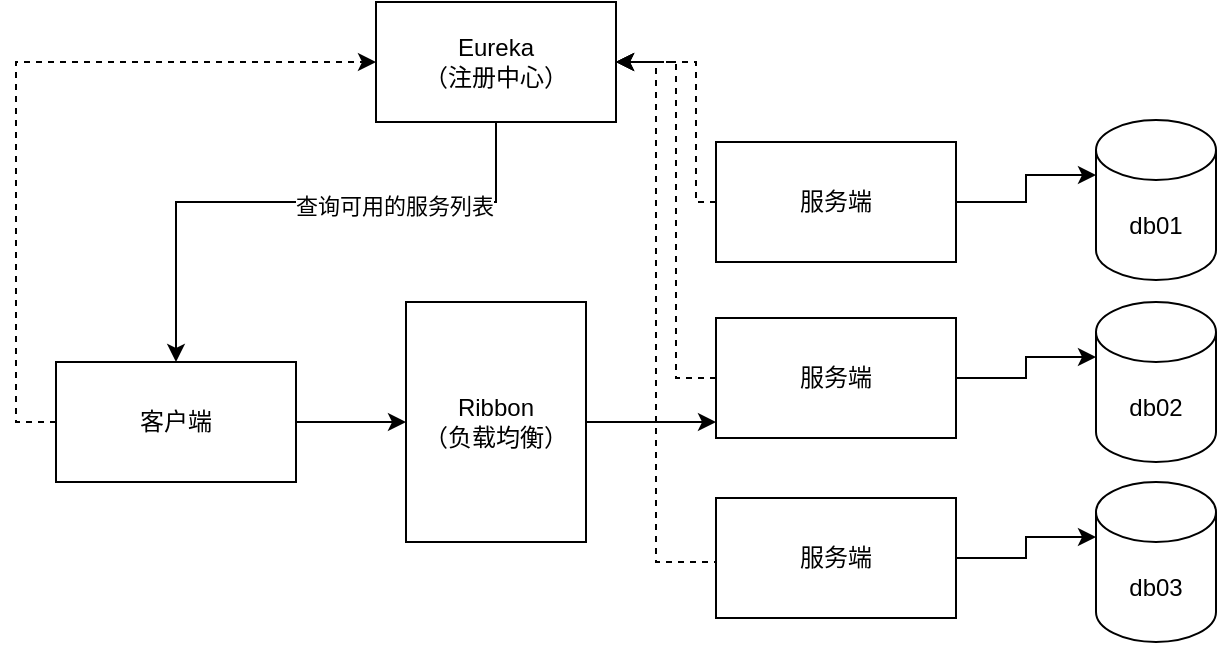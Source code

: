 <mxfile version="15.8.6" type="github">
  <diagram id="AYbKf2USrAufNYC-3ODh" name="Page-1">
    <mxGraphModel dx="788" dy="493" grid="1" gridSize="10" guides="1" tooltips="1" connect="1" arrows="1" fold="1" page="1" pageScale="1" pageWidth="827" pageHeight="1169" math="0" shadow="0">
      <root>
        <mxCell id="0" />
        <mxCell id="1" parent="0" />
        <mxCell id="S9Bdl199EEvKlwy5YWz2-10" style="edgeStyle=orthogonalEdgeStyle;rounded=0;orthogonalLoop=1;jettySize=auto;html=1;exitX=0.5;exitY=1;exitDx=0;exitDy=0;entryX=0.5;entryY=0;entryDx=0;entryDy=0;" edge="1" parent="1" source="S9Bdl199EEvKlwy5YWz2-1" target="S9Bdl199EEvKlwy5YWz2-2">
          <mxGeometry relative="1" as="geometry">
            <Array as="points">
              <mxPoint x="340" y="200" />
              <mxPoint x="180" y="200" />
            </Array>
          </mxGeometry>
        </mxCell>
        <mxCell id="S9Bdl199EEvKlwy5YWz2-11" value="查询可用的服务列表" style="edgeLabel;html=1;align=center;verticalAlign=middle;resizable=0;points=[];" vertex="1" connectable="0" parent="S9Bdl199EEvKlwy5YWz2-10">
          <mxGeometry x="-0.348" y="2" relative="1" as="geometry">
            <mxPoint as="offset" />
          </mxGeometry>
        </mxCell>
        <mxCell id="S9Bdl199EEvKlwy5YWz2-1" value="&lt;font style=&quot;vertical-align: inherit&quot;&gt;&lt;font style=&quot;vertical-align: inherit&quot;&gt;Eureka&lt;br&gt;（注册中心）&lt;/font&gt;&lt;/font&gt;" style="rounded=0;whiteSpace=wrap;html=1;" vertex="1" parent="1">
          <mxGeometry x="280" y="100" width="120" height="60" as="geometry" />
        </mxCell>
        <mxCell id="S9Bdl199EEvKlwy5YWz2-9" style="edgeStyle=orthogonalEdgeStyle;rounded=0;orthogonalLoop=1;jettySize=auto;html=1;exitX=0;exitY=0.5;exitDx=0;exitDy=0;entryX=0;entryY=0.5;entryDx=0;entryDy=0;dashed=1;" edge="1" parent="1" source="S9Bdl199EEvKlwy5YWz2-2" target="S9Bdl199EEvKlwy5YWz2-1">
          <mxGeometry relative="1" as="geometry" />
        </mxCell>
        <mxCell id="S9Bdl199EEvKlwy5YWz2-13" style="edgeStyle=orthogonalEdgeStyle;rounded=0;orthogonalLoop=1;jettySize=auto;html=1;exitX=1;exitY=0.5;exitDx=0;exitDy=0;entryX=0;entryY=0.5;entryDx=0;entryDy=0;" edge="1" parent="1" source="S9Bdl199EEvKlwy5YWz2-2" target="S9Bdl199EEvKlwy5YWz2-15">
          <mxGeometry relative="1" as="geometry">
            <mxPoint x="270" y="310" as="targetPoint" />
          </mxGeometry>
        </mxCell>
        <mxCell id="S9Bdl199EEvKlwy5YWz2-2" value="&lt;font style=&quot;vertical-align: inherit&quot;&gt;&lt;font style=&quot;vertical-align: inherit&quot;&gt;客户端&lt;/font&gt;&lt;/font&gt;" style="rounded=0;whiteSpace=wrap;html=1;" vertex="1" parent="1">
          <mxGeometry x="120" y="280" width="120" height="60" as="geometry" />
        </mxCell>
        <mxCell id="S9Bdl199EEvKlwy5YWz2-7" style="edgeStyle=orthogonalEdgeStyle;rounded=0;orthogonalLoop=1;jettySize=auto;html=1;exitX=0;exitY=0.5;exitDx=0;exitDy=0;entryX=1;entryY=0.5;entryDx=0;entryDy=0;dashed=1;" edge="1" parent="1" source="S9Bdl199EEvKlwy5YWz2-5" target="S9Bdl199EEvKlwy5YWz2-1">
          <mxGeometry relative="1" as="geometry">
            <mxPoint x="360" y="150" as="targetPoint" />
            <Array as="points">
              <mxPoint x="450" y="380" />
              <mxPoint x="420" y="380" />
              <mxPoint x="420" y="130" />
            </Array>
          </mxGeometry>
        </mxCell>
        <mxCell id="S9Bdl199EEvKlwy5YWz2-22" style="edgeStyle=orthogonalEdgeStyle;rounded=0;orthogonalLoop=1;jettySize=auto;html=1;exitX=1;exitY=0.5;exitDx=0;exitDy=0;entryX=0;entryY=0;entryDx=0;entryDy=27.5;entryPerimeter=0;" edge="1" parent="1" source="S9Bdl199EEvKlwy5YWz2-3" target="S9Bdl199EEvKlwy5YWz2-19">
          <mxGeometry relative="1" as="geometry" />
        </mxCell>
        <mxCell id="S9Bdl199EEvKlwy5YWz2-3" value="&lt;font style=&quot;vertical-align: inherit&quot;&gt;&lt;font style=&quot;vertical-align: inherit&quot;&gt;&lt;font style=&quot;vertical-align: inherit&quot;&gt;&lt;font style=&quot;vertical-align: inherit&quot;&gt;服务端&lt;/font&gt;&lt;/font&gt;&lt;/font&gt;&lt;/font&gt;" style="rounded=0;whiteSpace=wrap;html=1;" vertex="1" parent="1">
          <mxGeometry x="450" y="258" width="120" height="60" as="geometry" />
        </mxCell>
        <mxCell id="S9Bdl199EEvKlwy5YWz2-6" style="edgeStyle=orthogonalEdgeStyle;rounded=0;orthogonalLoop=1;jettySize=auto;html=1;exitX=0;exitY=0.5;exitDx=0;exitDy=0;entryX=1;entryY=0.5;entryDx=0;entryDy=0;dashed=1;" edge="1" parent="1" source="S9Bdl199EEvKlwy5YWz2-4" target="S9Bdl199EEvKlwy5YWz2-1">
          <mxGeometry relative="1" as="geometry">
            <Array as="points">
              <mxPoint x="440" y="200" />
              <mxPoint x="440" y="130" />
            </Array>
          </mxGeometry>
        </mxCell>
        <mxCell id="S9Bdl199EEvKlwy5YWz2-21" style="edgeStyle=orthogonalEdgeStyle;rounded=0;orthogonalLoop=1;jettySize=auto;html=1;exitX=1;exitY=0.5;exitDx=0;exitDy=0;entryX=0;entryY=0;entryDx=0;entryDy=27.5;entryPerimeter=0;" edge="1" parent="1" source="S9Bdl199EEvKlwy5YWz2-4" target="S9Bdl199EEvKlwy5YWz2-18">
          <mxGeometry relative="1" as="geometry" />
        </mxCell>
        <mxCell id="S9Bdl199EEvKlwy5YWz2-4" value="&lt;font style=&quot;vertical-align: inherit&quot;&gt;&lt;font style=&quot;vertical-align: inherit&quot;&gt;&lt;font style=&quot;vertical-align: inherit&quot;&gt;&lt;font style=&quot;vertical-align: inherit&quot;&gt;服务端&lt;/font&gt;&lt;/font&gt;&lt;/font&gt;&lt;/font&gt;" style="rounded=0;whiteSpace=wrap;html=1;" vertex="1" parent="1">
          <mxGeometry x="450" y="170" width="120" height="60" as="geometry" />
        </mxCell>
        <mxCell id="S9Bdl199EEvKlwy5YWz2-8" style="edgeStyle=orthogonalEdgeStyle;rounded=0;orthogonalLoop=1;jettySize=auto;html=1;exitX=0;exitY=0.5;exitDx=0;exitDy=0;entryX=1;entryY=0.5;entryDx=0;entryDy=0;dashed=1;" edge="1" parent="1" source="S9Bdl199EEvKlwy5YWz2-3" target="S9Bdl199EEvKlwy5YWz2-1">
          <mxGeometry relative="1" as="geometry">
            <mxPoint x="360" y="150" as="targetPoint" />
            <Array as="points">
              <mxPoint x="430" y="288" />
              <mxPoint x="430" y="130" />
            </Array>
          </mxGeometry>
        </mxCell>
        <mxCell id="S9Bdl199EEvKlwy5YWz2-23" style="edgeStyle=orthogonalEdgeStyle;rounded=0;orthogonalLoop=1;jettySize=auto;html=1;exitX=1;exitY=0.5;exitDx=0;exitDy=0;entryX=0;entryY=0;entryDx=0;entryDy=27.5;entryPerimeter=0;" edge="1" parent="1" source="S9Bdl199EEvKlwy5YWz2-5" target="S9Bdl199EEvKlwy5YWz2-20">
          <mxGeometry relative="1" as="geometry" />
        </mxCell>
        <mxCell id="S9Bdl199EEvKlwy5YWz2-5" value="&lt;font style=&quot;vertical-align: inherit&quot;&gt;&lt;font style=&quot;vertical-align: inherit&quot;&gt;&lt;font style=&quot;vertical-align: inherit&quot;&gt;&lt;font style=&quot;vertical-align: inherit&quot;&gt;服务端&lt;/font&gt;&lt;/font&gt;&lt;/font&gt;&lt;/font&gt;" style="rounded=0;whiteSpace=wrap;html=1;" vertex="1" parent="1">
          <mxGeometry x="450" y="348" width="120" height="60" as="geometry" />
        </mxCell>
        <mxCell id="S9Bdl199EEvKlwy5YWz2-16" style="edgeStyle=orthogonalEdgeStyle;rounded=0;orthogonalLoop=1;jettySize=auto;html=1;exitX=1;exitY=0.5;exitDx=0;exitDy=0;" edge="1" parent="1" source="S9Bdl199EEvKlwy5YWz2-15">
          <mxGeometry relative="1" as="geometry">
            <mxPoint x="450" y="310" as="targetPoint" />
            <Array as="points">
              <mxPoint x="450" y="310" />
            </Array>
          </mxGeometry>
        </mxCell>
        <mxCell id="S9Bdl199EEvKlwy5YWz2-15" value="Ribbon&lt;br&gt;（负载均衡）" style="rounded=0;whiteSpace=wrap;html=1;" vertex="1" parent="1">
          <mxGeometry x="295" y="250" width="90" height="120" as="geometry" />
        </mxCell>
        <mxCell id="S9Bdl199EEvKlwy5YWz2-18" value="db01" style="shape=cylinder3;whiteSpace=wrap;html=1;boundedLbl=1;backgroundOutline=1;size=15;" vertex="1" parent="1">
          <mxGeometry x="640" y="159" width="60" height="80" as="geometry" />
        </mxCell>
        <mxCell id="S9Bdl199EEvKlwy5YWz2-19" value="db02" style="shape=cylinder3;whiteSpace=wrap;html=1;boundedLbl=1;backgroundOutline=1;size=15;" vertex="1" parent="1">
          <mxGeometry x="640" y="250" width="60" height="80" as="geometry" />
        </mxCell>
        <mxCell id="S9Bdl199EEvKlwy5YWz2-20" value="db03" style="shape=cylinder3;whiteSpace=wrap;html=1;boundedLbl=1;backgroundOutline=1;size=15;" vertex="1" parent="1">
          <mxGeometry x="640" y="340" width="60" height="80" as="geometry" />
        </mxCell>
      </root>
    </mxGraphModel>
  </diagram>
</mxfile>
